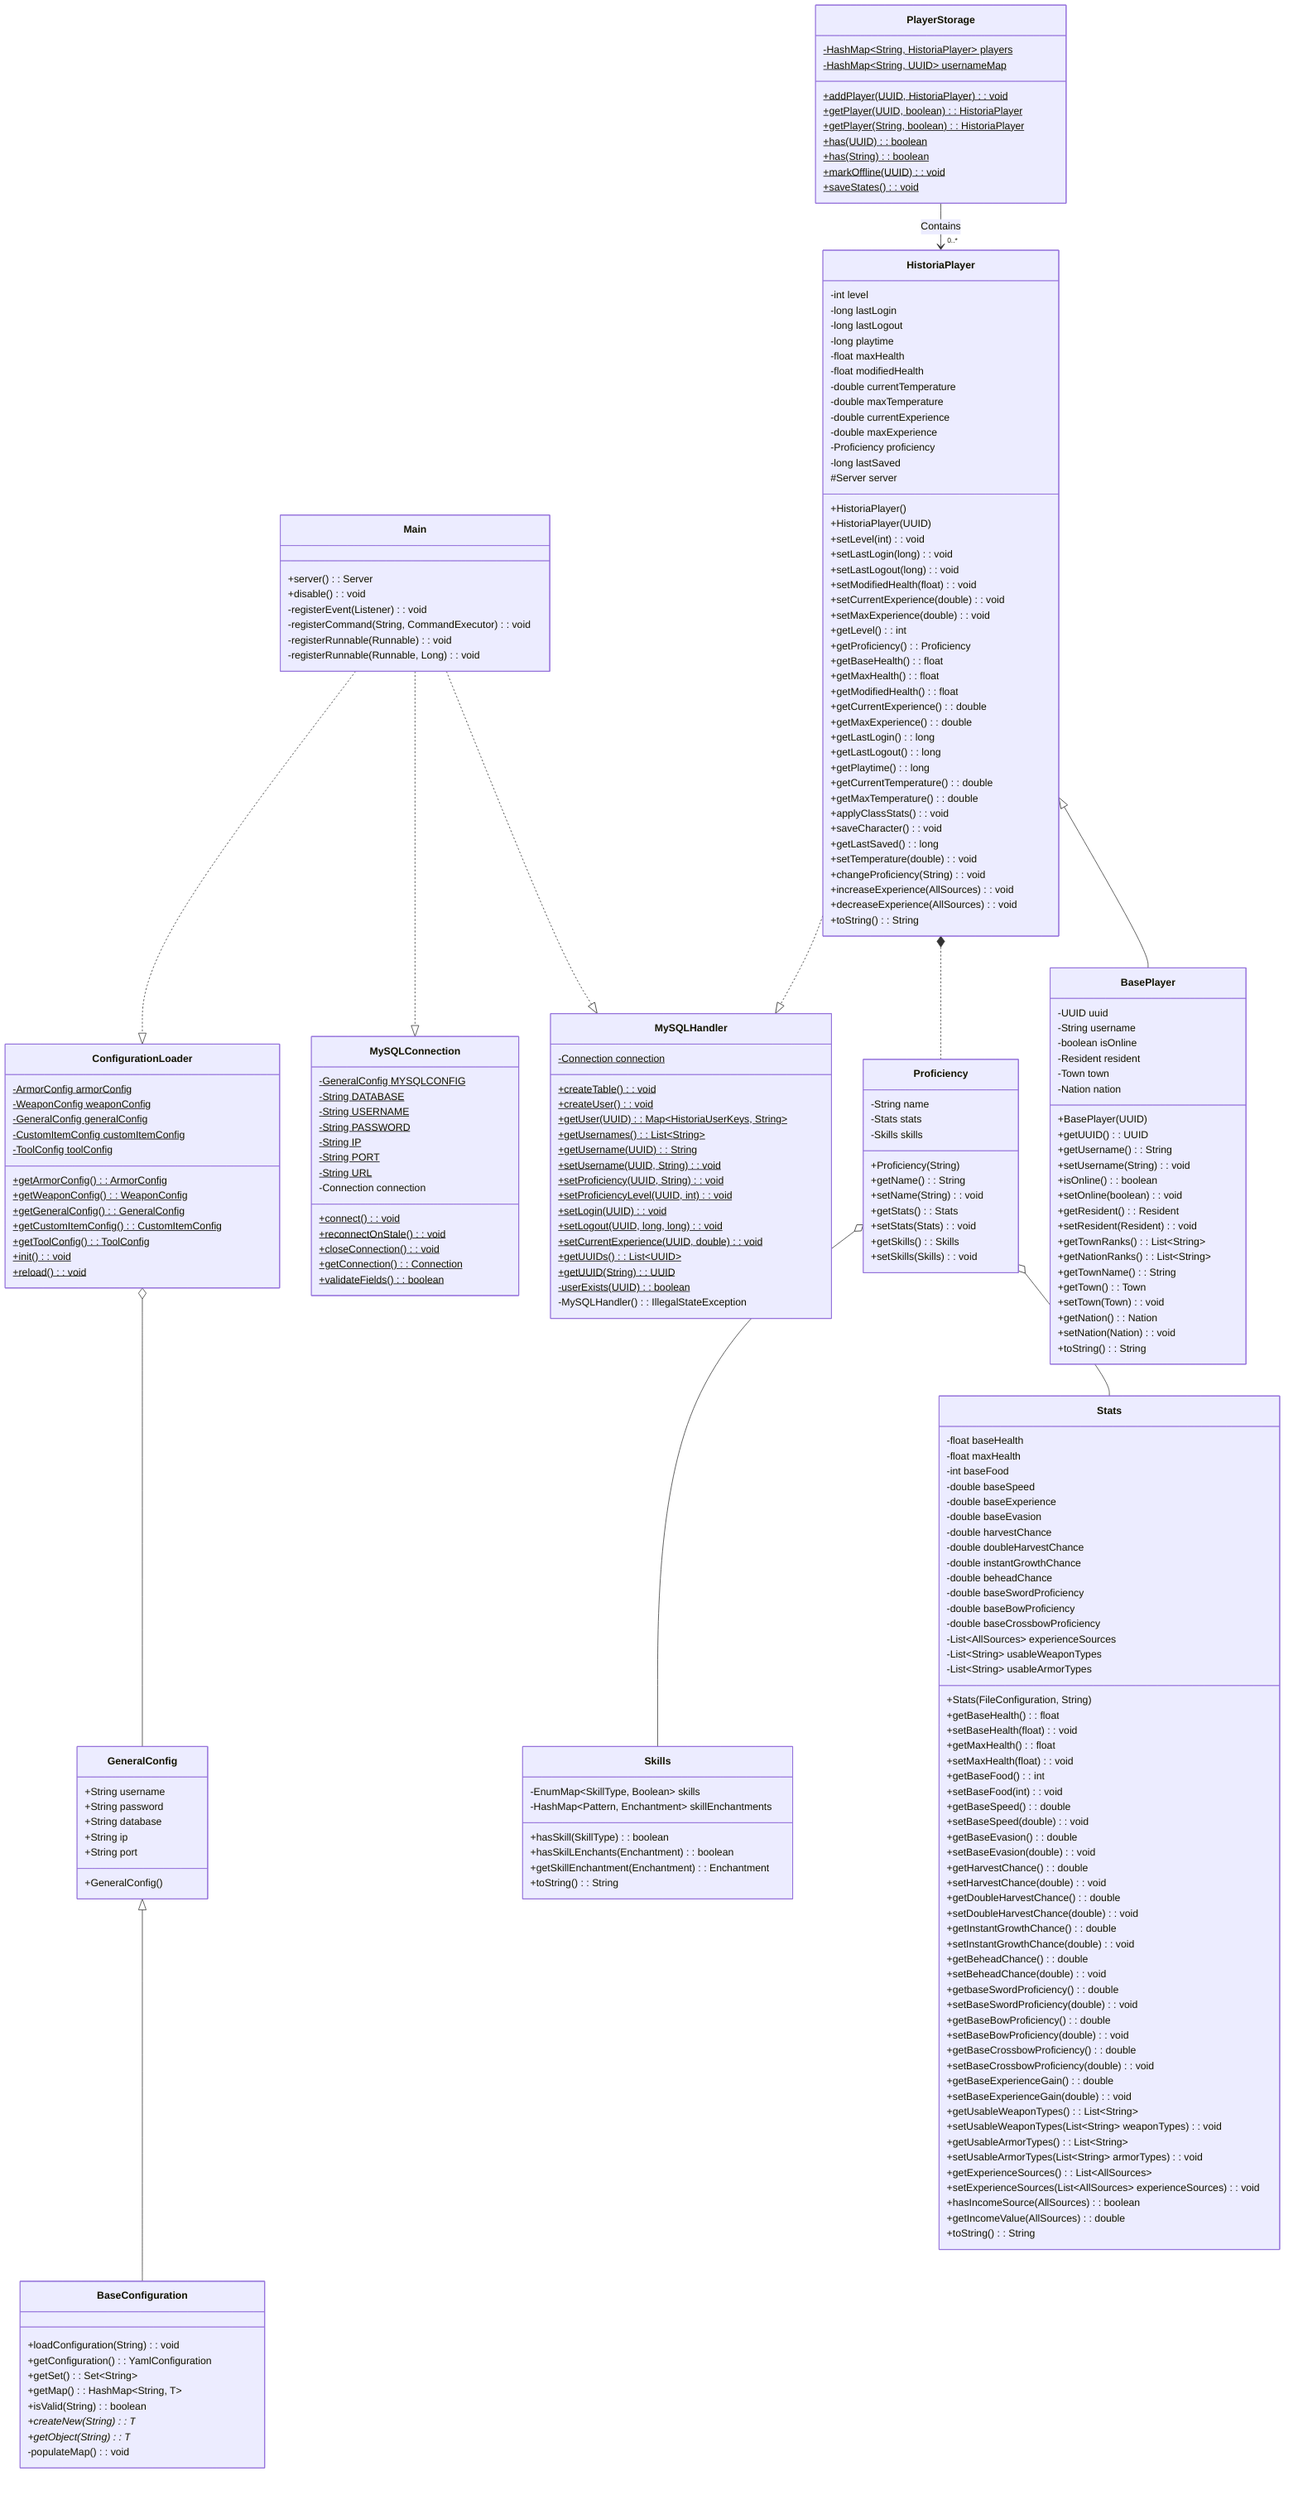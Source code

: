 classDiagram

    Main ..|> ConfigurationLoader
    Main ..|> MySQLConnection
    Main ..|> MySQLHandler

    ConfigurationLoader o-- GeneralConfig

    GeneralConfig <|-- BaseConfiguration
    PlayerStorage --> "0..*" HistoriaPlayer : Contains
    HistoriaPlayer ..|> MySQLHandler
    HistoriaPlayer *.. Proficiency
    HistoriaPlayer <|-- BasePlayer
    Proficiency o-- Skills
    Proficiency o-- Stats

    class Main {

        +server() : Server
        +disable() : void
        -registerEvent(Listener) : void
        -registerCommand(String, CommandExecutor) : void
        -registerRunnable(Runnable) : void
        -registerRunnable(Runnable, Long) : void

    }

    class MySQLConnection {

        -GeneralConfig MYSQLCONFIG$
        -String DATABASE$
        -String USERNAME$
        -String PASSWORD$
        -String IP$
        -String PORT$
        -String URL$
        -Connection connection

        +connect()$ : void
        +reconnectOnStale()$ : void
        +closeConnection()$ : void
        +getConnection()$ : Connection
        +validateFields()$ : boolean
    }

    class MySQLHandler {

        -Connection connection$

        +createTable()$ : void
        +createUser()$ : void
        +getUser(UUID)$ : Map&lt;HistoriaUserKeys, String>
        +getUsernames()$ : List~String~
        +getUsername(UUID)$ : String
        +setUsername(UUID, String)$ : void
        +setProficiency(UUID, String)$ : void
        +setProficiencyLevel(UUID, int)$ : void
        +setLogin(UUID)$ : void
        +setLogout(UUID, long, long)$ : void
        +setCurrentExperience(UUID, double)$ : void
        +getUUIDs()$ : List~UUID~
        +getUUID(String)$ : UUID
        -userExists(UUID)$ : boolean
        -MySQLHandler() : IllegalStateException

    }

%%    class ConfigUtil {
%%
%%        -List~String~ configFileNames$
%%        +checkFiles()$ : void
%%        +yamlFromSource(InputStream)$ : YamlConfiguration
%%        +yamlFromSource(File)$ : YamlConfiguration
%%
%%    }

    class BaseConfiguration~T~ {

        +loadConfiguration(String) : void
        +getConfiguration() : YamlConfiguration
        +getSet() : Set~String~
        +getMap() : HashMap&lt;String, T>
        +isValid(String) : boolean
        +createNew(String) : T*
        +getObject(String) : T*
        -populateMap() : void

    }

    class ConfigurationLoader {

        -ArmorConfig armorConfig$
        -WeaponConfig weaponConfig$
        -GeneralConfig generalConfig$
        -CustomItemConfig customItemConfig$
        -ToolConfig toolConfig$

        +getArmorConfig()$ : ArmorConfig
        +getWeaponConfig()$ : WeaponConfig
        +getGeneralConfig()$ : GeneralConfig
        +getCustomItemConfig()$ : CustomItemConfig
        +getToolConfig()$ : ToolConfig

        +init()$ : void
        +reload()$ : void

    }

    class GeneralConfig {

        +String username
        +String password
        +String database
        +String ip
        +String port

        +GeneralConfig()

    }

    class PlayerStorage {

        -HashMap&lt;String, HistoriaPlayer> players$
        -HashMap&lt;String, UUID> usernameMap$

        +addPlayer(UUID, HistoriaPlayer)$ : void
        +getPlayer(UUID, boolean)$ : HistoriaPlayer
        +getPlayer(String, boolean)$ : HistoriaPlayer
        +has(UUID)$ : boolean
        +has(String)$ : boolean
        +markOffline(UUID)$ : void
        +saveStates()$ : void

    }

    class BasePlayer {
        -UUID uuid
        -String username
        -boolean isOnline
        -Resident resident
        -Town town
        -Nation nation

        +BasePlayer(UUID)
        +getUUID(): UUID
        +getUsername(): String
        +setUsername(String): void
        +isOnline(): boolean
        +setOnline(boolean): void
        +getResident(): Resident
        +setResident(Resident): void
        +getTownRanks(): List~String~
        +getNationRanks(): List~String~
        +getTownName(): String
        +getTown(): Town
        +setTown(Town): void
        +getNation(): Nation
        +setNation(Nation): void
        +toString() : String
    }

    class HistoriaPlayer {

        -int level
        -long lastLogin
        -long lastLogout
        -long playtime
        -float maxHealth
        -float modifiedHealth
        -double currentTemperature
        -double maxTemperature
        -double currentExperience
        -double maxExperience
        -Proficiency proficiency
        -long lastSaved
        #Server server

        +HistoriaPlayer()
        +HistoriaPlayer(UUID)
        +setLevel(int) : void
        +setLastLogin(long) : void
        +setLastLogout(long) : void
        +setModifiedHealth(float) : void
        +setCurrentExperience(double) : void
        +setMaxExperience(double) : void
        +getLevel() : int
        +getProficiency() : Proficiency
        +getBaseHealth() : float
        +getMaxHealth() : float
        +getModifiedHealth() : float
        +getCurrentExperience() : double
        +getMaxExperience() : double
        +getLastLogin() : long
        +getLastLogout() : long
        +getPlaytime() : long
        +getCurrentTemperature() : double
        +getMaxTemperature() : double
        +applyClassStats() : void
        +saveCharacter() : void
        +getLastSaved() : long
        +setTemperature(double) : void
        +changeProficiency(String) : void
        +increaseExperience(AllSources): void
        +decreaseExperience(AllSources) : void
        +toString() : String

    }

    class Proficiency {

        -String name
        -Stats stats
        -Skills skills

        +Proficiency(String)
        +getName() : String
        +setName(String): void
        +getStats() : Stats
        +setStats(Stats) : void
        +getSkills() : Skills
        +setSkills(Skills): void

    }

    class Skills {

        -EnumMap&lt;SkillType, Boolean> skills
        -HashMap&lt;Pattern, Enchantment> skillEnchantments

        +hasSkill(SkillType) : boolean
        +hasSkilLEnchants(Enchantment) : boolean
        +getSkillEnchantment(Enchantment) : Enchantment
        +toString() : String

    }

    class Stats {

        -float baseHealth
        -float maxHealth
        -int baseFood
        -double baseSpeed
        -double baseExperience
        -double baseEvasion
        -double harvestChance
        -double doubleHarvestChance
        -double instantGrowthChance
        -double beheadChance
        -double baseSwordProficiency
        -double baseBowProficiency
        -double baseCrossbowProficiency
        -List~AllSources~ experienceSources
        -List~String~ usableWeaponTypes
        -List~String~ usableArmorTypes

        +Stats(FileConfiguration, String)
        +getBaseHealth() : float
        +setBaseHealth(float) : void
        +getMaxHealth() : float
        +setMaxHealth(float) : void
        +getBaseFood() : int
        +setBaseFood(int) : void
        +getBaseSpeed() : double
        +setBaseSpeed(double) : void
        +getBaseEvasion() : double
        +setBaseEvasion(double) : void
        +getHarvestChance() : double
        +setHarvestChance(double) : void
        +getDoubleHarvestChance() : double
        +setDoubleHarvestChance(double) : void
        +getInstantGrowthChance() : double
        +setInstantGrowthChance(double) : void
        +getBeheadChance() : double
        +setBeheadChance(double) : void
        +getbaseSwordProficiency() : double
        +setBaseSwordProficiency(double) : void
        +getBaseBowProficiency() : double
        +setBaseBowProficiency(double) : void
        +getBaseCrossbowProficiency(): double
        +setBaseCrossbowProficiency(double) : void
        +getBaseExperienceGain() : double
        +setBaseExperienceGain(double) : void
        +getUsableWeaponTypes() : List~String~
        +setUsableWeaponTypes(List~String~ weaponTypes) : void
        +getUsableArmorTypes() : List~String~
        +setUsableArmorTypes(List~String~ armorTypes) : void
        +getExperienceSources() : List~AllSources~
        +setExperienceSources(List~AllSources~ experienceSources) : void
        +hasIncomeSource(AllSources) : boolean
        +getIncomeValue(AllSources) : double
        +toString() : String


    }